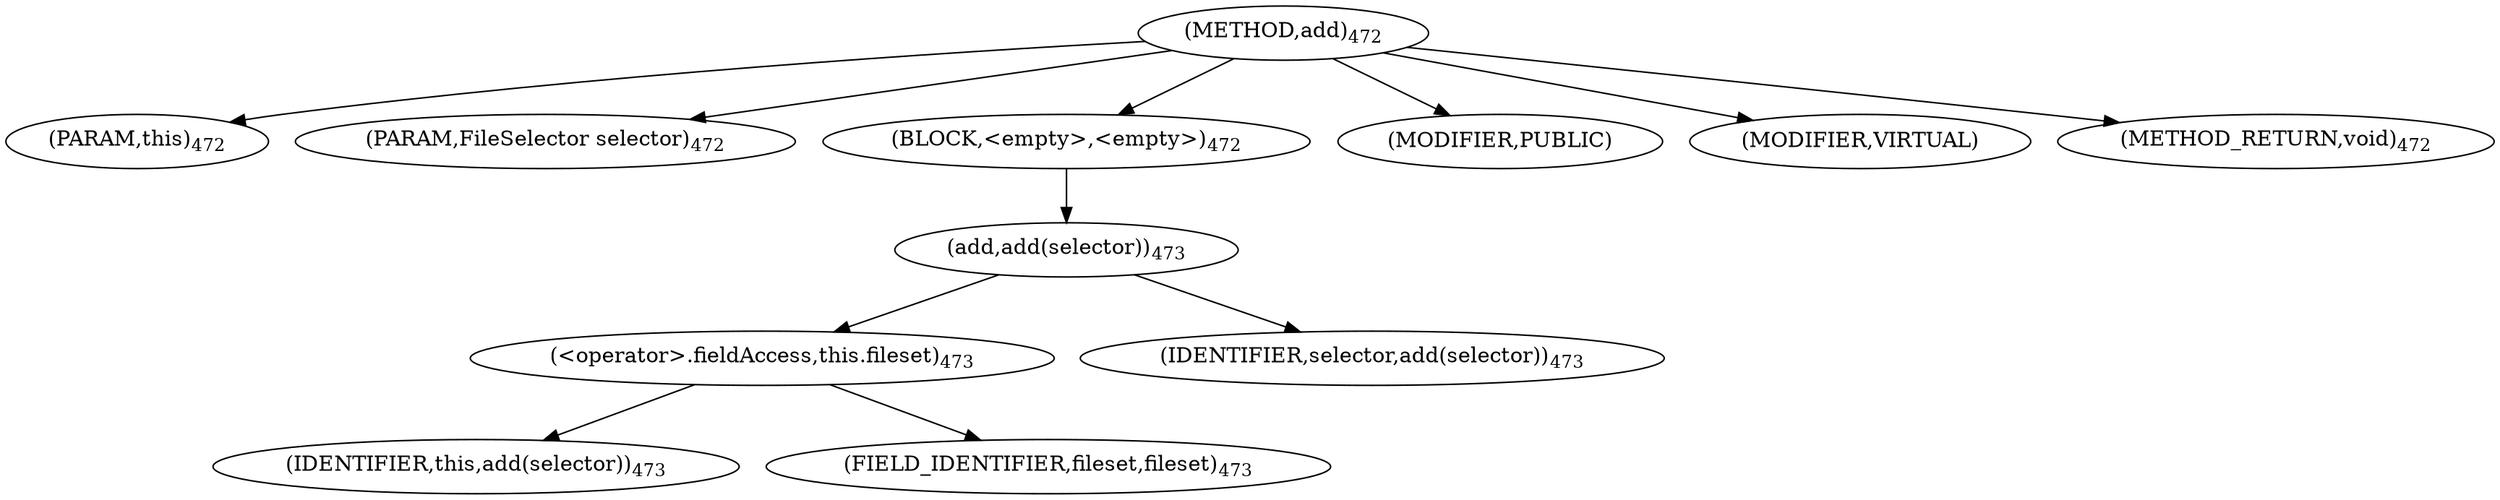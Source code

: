 digraph "add" {  
"608" [label = <(METHOD,add)<SUB>472</SUB>> ]
"609" [label = <(PARAM,this)<SUB>472</SUB>> ]
"610" [label = <(PARAM,FileSelector selector)<SUB>472</SUB>> ]
"611" [label = <(BLOCK,&lt;empty&gt;,&lt;empty&gt;)<SUB>472</SUB>> ]
"612" [label = <(add,add(selector))<SUB>473</SUB>> ]
"613" [label = <(&lt;operator&gt;.fieldAccess,this.fileset)<SUB>473</SUB>> ]
"614" [label = <(IDENTIFIER,this,add(selector))<SUB>473</SUB>> ]
"615" [label = <(FIELD_IDENTIFIER,fileset,fileset)<SUB>473</SUB>> ]
"616" [label = <(IDENTIFIER,selector,add(selector))<SUB>473</SUB>> ]
"617" [label = <(MODIFIER,PUBLIC)> ]
"618" [label = <(MODIFIER,VIRTUAL)> ]
"619" [label = <(METHOD_RETURN,void)<SUB>472</SUB>> ]
  "608" -> "609" 
  "608" -> "610" 
  "608" -> "611" 
  "608" -> "617" 
  "608" -> "618" 
  "608" -> "619" 
  "611" -> "612" 
  "612" -> "613" 
  "612" -> "616" 
  "613" -> "614" 
  "613" -> "615" 
}
